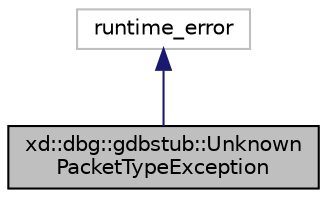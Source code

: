 digraph "xd::dbg::gdbstub::UnknownPacketTypeException"
{
  edge [fontname="Helvetica",fontsize="10",labelfontname="Helvetica",labelfontsize="10"];
  node [fontname="Helvetica",fontsize="10",shape=record];
  Node2 [label="xd::dbg::gdbstub::Unknown\lPacketTypeException",height=0.2,width=0.4,color="black", fillcolor="grey75", style="filled", fontcolor="black"];
  Node3 -> Node2 [dir="back",color="midnightblue",fontsize="10",style="solid"];
  Node3 [label="runtime_error",height=0.2,width=0.4,color="grey75", fillcolor="white", style="filled"];
}
